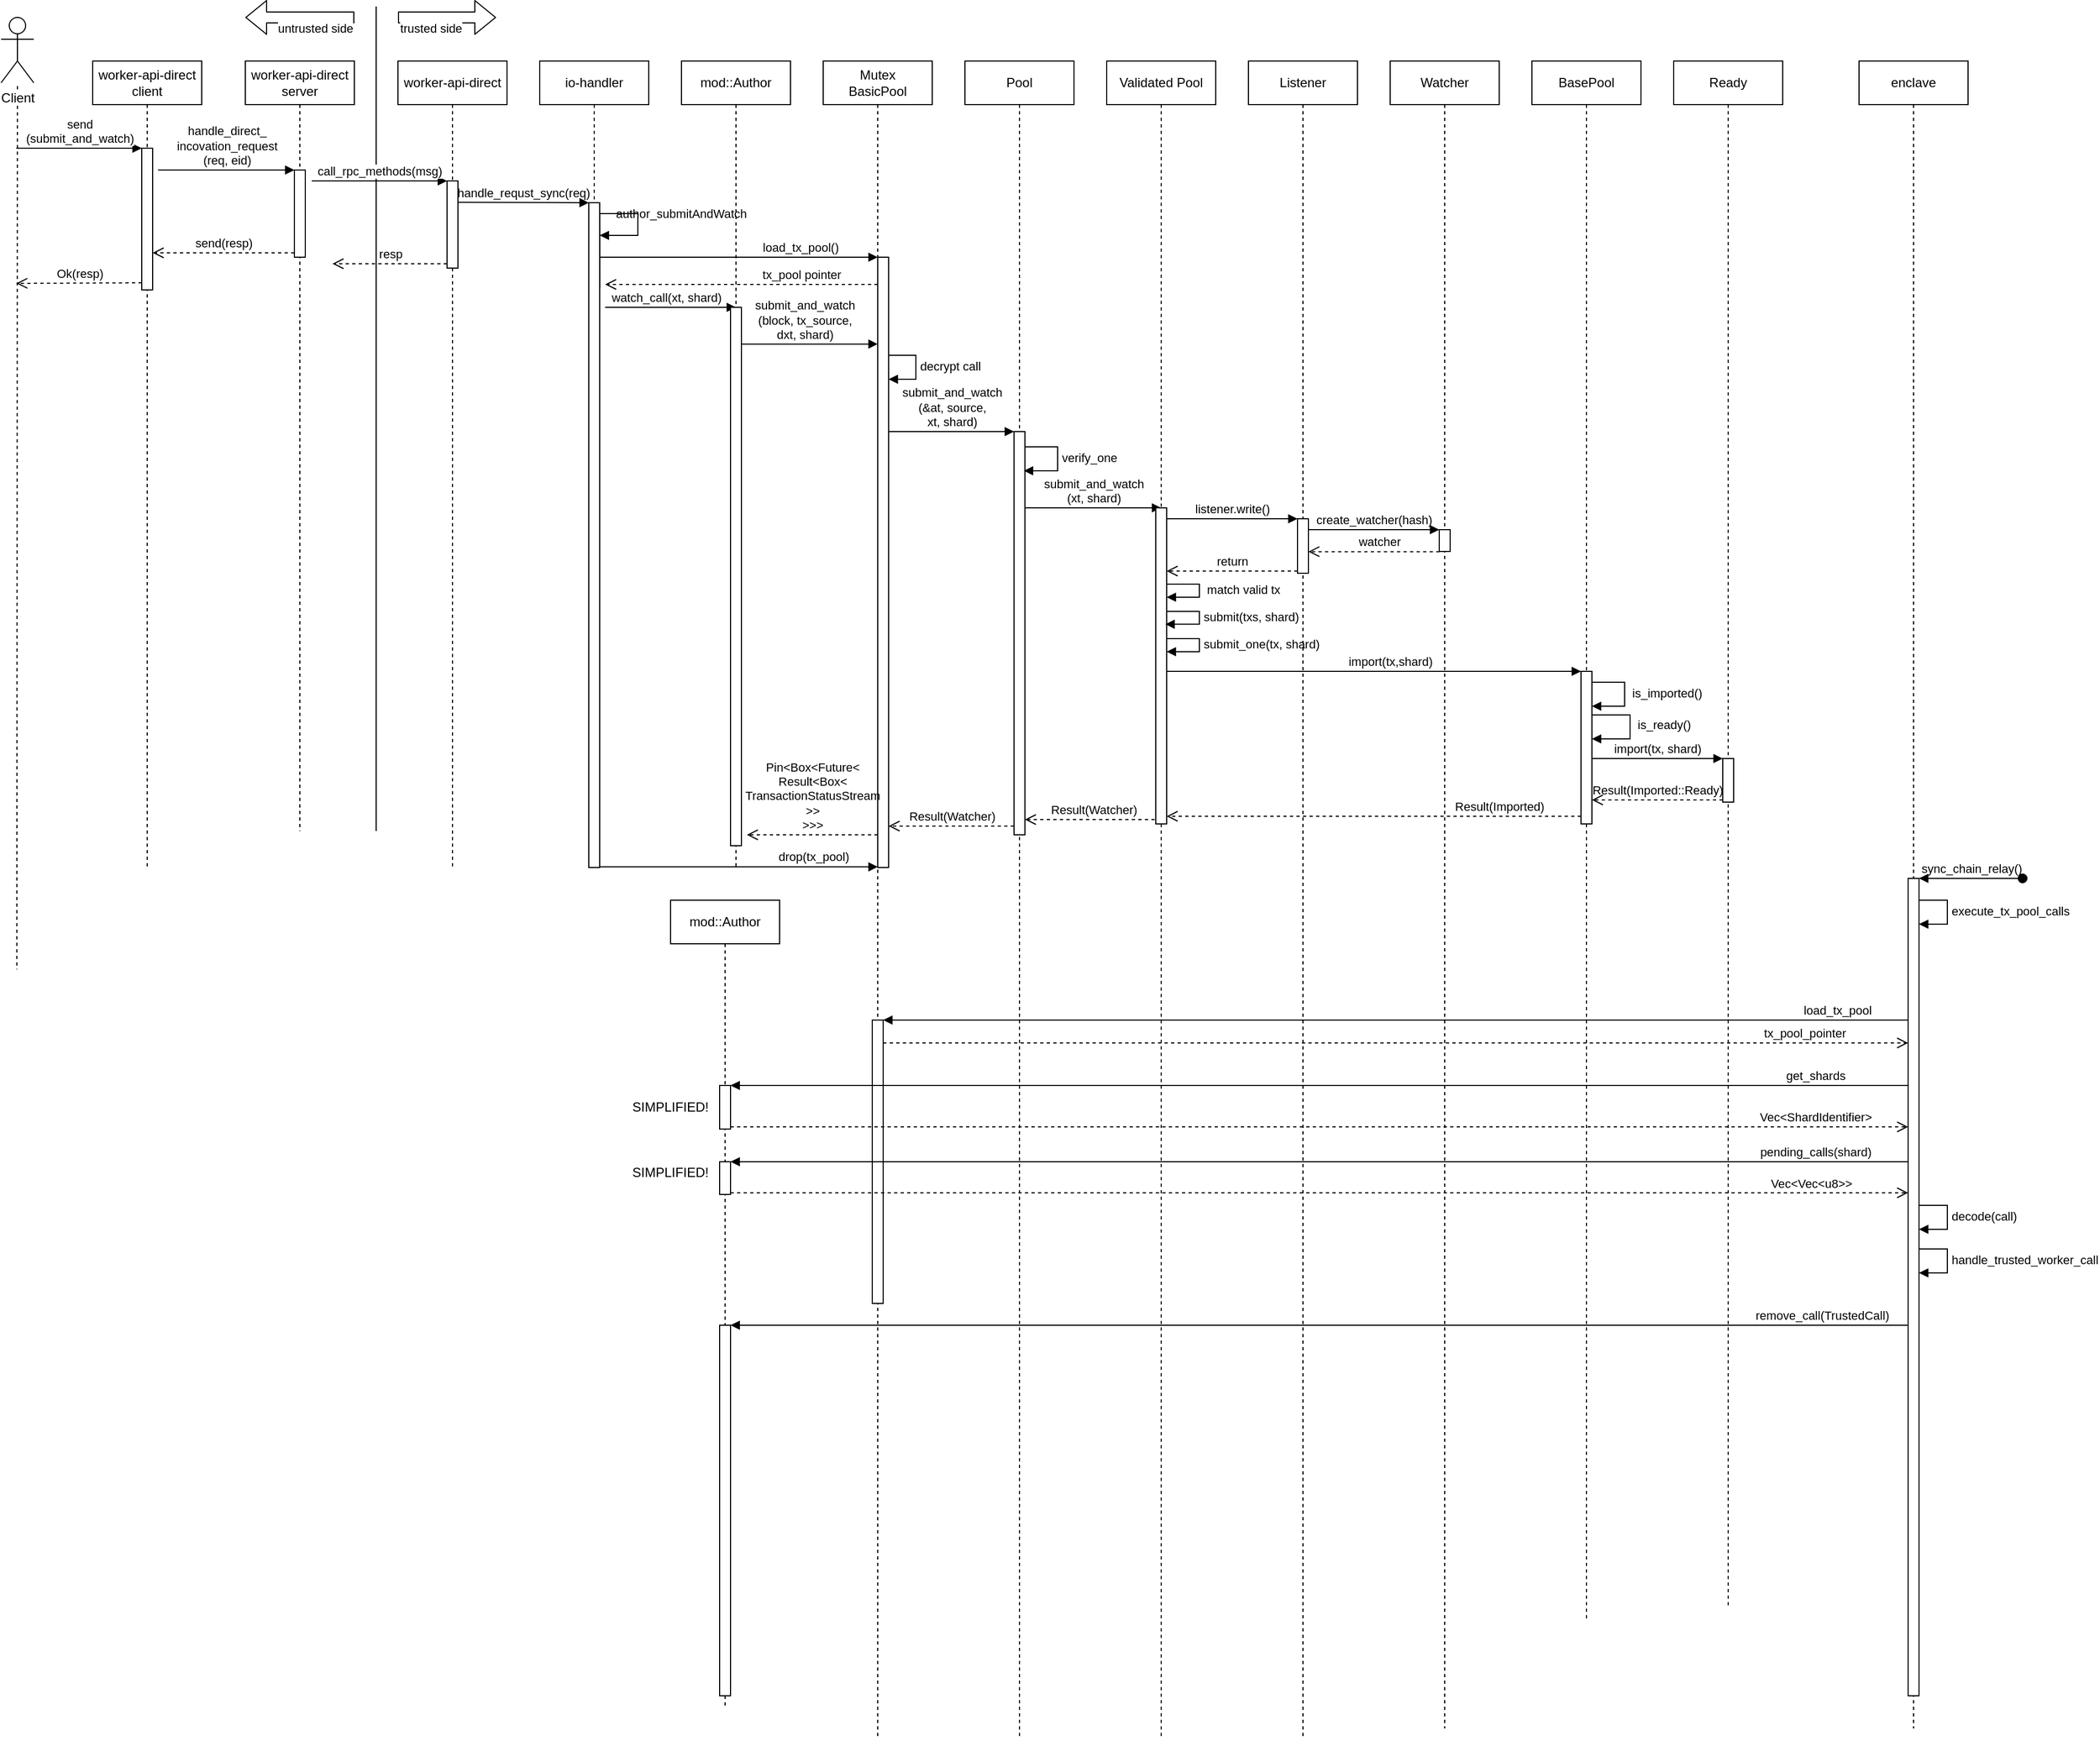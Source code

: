 <mxfile version="14.2.9" type="github">
  <diagram name="Page-1" id="13e1069c-82ec-6db2-03f1-153e76fe0fe0">
    <mxGraphModel dx="1673" dy="898" grid="1" gridSize="10" guides="1" tooltips="1" connect="1" arrows="1" fold="1" page="1" pageScale="1" pageWidth="1100" pageHeight="850" background="#ffffff" math="0" shadow="0">
      <root>
        <mxCell id="0" />
        <mxCell id="1" parent="0" />
        <mxCell id="Dzq-oq9SQdhuU2cObvgH-21" value="" style="endArrow=none;dashed=1;html=1;" edge="1" parent="1" target="Dzq-oq9SQdhuU2cObvgH-19">
          <mxGeometry width="50" height="50" relative="1" as="geometry">
            <mxPoint x="40" y="1520" as="sourcePoint" />
            <mxPoint x="80" y="130" as="targetPoint" />
          </mxGeometry>
        </mxCell>
        <mxCell id="Dzq-oq9SQdhuU2cObvgH-37" value="&lt;div&gt;send&lt;/div&gt;&lt;div&gt;(submit_and_watch)&lt;/div&gt;" style="html=1;verticalAlign=bottom;endArrow=block;entryX=0;entryY=0;" edge="1" target="Dzq-oq9SQdhuU2cObvgH-36" parent="1">
          <mxGeometry relative="1" as="geometry">
            <mxPoint x="40" y="140" as="sourcePoint" />
          </mxGeometry>
        </mxCell>
        <mxCell id="Dzq-oq9SQdhuU2cObvgH-38" value="Ok(resp)" style="html=1;verticalAlign=bottom;endArrow=open;dashed=1;endSize=8;exitX=0;exitY=0.95;" edge="1" source="Dzq-oq9SQdhuU2cObvgH-36" parent="1">
          <mxGeometry relative="1" as="geometry">
            <mxPoint x="40" y="264" as="targetPoint" />
            <Array as="points">
              <mxPoint x="40" y="264" />
            </Array>
          </mxGeometry>
        </mxCell>
        <object label="&lt;span style=&quot;background-color: rgb(255 , 255 , 255)&quot;&gt;Client&lt;/span&gt;" id="Dzq-oq9SQdhuU2cObvgH-19">
          <mxCell style="shape=umlActor;verticalLabelPosition=bottom;verticalAlign=top;html=1;" vertex="1" parent="1">
            <mxGeometry x="26" y="20" width="30" height="60" as="geometry" />
          </mxCell>
        </object>
        <mxCell id="Dzq-oq9SQdhuU2cObvgH-53" value="handle_direct_&lt;br&gt;incovation_request&lt;br&gt;(req, eid)" style="html=1;verticalAlign=bottom;endArrow=block;entryX=0;entryY=0;" edge="1" target="Dzq-oq9SQdhuU2cObvgH-52" parent="1">
          <mxGeometry relative="1" as="geometry">
            <mxPoint x="170" y="160" as="sourcePoint" />
            <Array as="points" />
          </mxGeometry>
        </mxCell>
        <mxCell id="Dzq-oq9SQdhuU2cObvgH-54" value="send(resp)" style="html=1;verticalAlign=bottom;endArrow=open;dashed=1;endSize=8;exitX=0;exitY=0.95;labelBackgroundColor=#ffffff;" edge="1" source="Dzq-oq9SQdhuU2cObvgH-52" parent="1" target="Dzq-oq9SQdhuU2cObvgH-36">
          <mxGeometry relative="1" as="geometry">
            <mxPoint x="230" y="226" as="targetPoint" />
          </mxGeometry>
        </mxCell>
        <mxCell id="Dzq-oq9SQdhuU2cObvgH-58" value="" style="endArrow=none;html=1;labelBackgroundColor=#ffffff;strokeColor=#000000;fontColor=#000000;" edge="1" parent="1">
          <mxGeometry width="50" height="50" relative="1" as="geometry">
            <mxPoint x="370" y="800" as="sourcePoint" />
            <mxPoint x="370" y="10" as="targetPoint" />
          </mxGeometry>
        </mxCell>
        <mxCell id="Dzq-oq9SQdhuU2cObvgH-59" value="" style="shape=flexArrow;endArrow=classic;html=1;labelBackgroundColor=#ffffff;strokeColor=#000000;fontColor=#000000;" edge="1" parent="1">
          <mxGeometry width="50" height="50" relative="1" as="geometry">
            <mxPoint x="350" y="20" as="sourcePoint" />
            <mxPoint x="250" y="20" as="targetPoint" />
          </mxGeometry>
        </mxCell>
        <mxCell id="Dzq-oq9SQdhuU2cObvgH-60" value="untrusted side" style="edgeLabel;html=1;align=center;verticalAlign=middle;resizable=0;points=[];fontColor=#000000;" vertex="1" connectable="0" parent="Dzq-oq9SQdhuU2cObvgH-59">
          <mxGeometry x="0.298" y="3" relative="1" as="geometry">
            <mxPoint x="28.29" y="7" as="offset" />
          </mxGeometry>
        </mxCell>
        <mxCell id="Dzq-oq9SQdhuU2cObvgH-61" value="" style="shape=flexArrow;endArrow=classic;html=1;labelBackgroundColor=#ffffff;strokeColor=#000000;fontColor=#000000;" edge="1" parent="1">
          <mxGeometry width="50" height="50" relative="1" as="geometry">
            <mxPoint x="390" y="20" as="sourcePoint" />
            <mxPoint x="480" y="20" as="targetPoint" />
          </mxGeometry>
        </mxCell>
        <mxCell id="Dzq-oq9SQdhuU2cObvgH-62" value="trusted side" style="edgeLabel;html=1;align=center;verticalAlign=middle;resizable=0;points=[];fontColor=#000000;" vertex="1" connectable="0" parent="Dzq-oq9SQdhuU2cObvgH-61">
          <mxGeometry x="0.298" y="3" relative="1" as="geometry">
            <mxPoint x="-28.57" y="13" as="offset" />
          </mxGeometry>
        </mxCell>
        <mxCell id="Dzq-oq9SQdhuU2cObvgH-70" value="call_rpc_methods(msg)" style="html=1;verticalAlign=bottom;endArrow=block;entryX=0;entryY=0;labelBackgroundColor=#ffffff;strokeColor=#000000;fontColor=#000000;" edge="1" target="Dzq-oq9SQdhuU2cObvgH-69" parent="1">
          <mxGeometry relative="1" as="geometry">
            <mxPoint x="311" y="170" as="sourcePoint" />
          </mxGeometry>
        </mxCell>
        <mxCell id="Dzq-oq9SQdhuU2cObvgH-71" value="resp" style="html=1;verticalAlign=bottom;endArrow=open;dashed=1;endSize=8;exitX=0;exitY=0.95;labelBackgroundColor=#ffffff;strokeColor=#000000;fontColor=#000000;" edge="1" source="Dzq-oq9SQdhuU2cObvgH-69" parent="1">
          <mxGeometry relative="1" as="geometry">
            <mxPoint x="330" y="246" as="targetPoint" />
          </mxGeometry>
        </mxCell>
        <mxCell id="Dzq-oq9SQdhuU2cObvgH-87" value="handle_requst_sync(req)" style="html=1;verticalAlign=bottom;endArrow=block;entryX=0;entryY=0;labelBackgroundColor=none;strokeColor=#000000;fontColor=#000000;exitX=1.043;exitY=0.246;exitDx=0;exitDy=0;exitPerimeter=0;" edge="1" target="Dzq-oq9SQdhuU2cObvgH-86" parent="1" source="Dzq-oq9SQdhuU2cObvgH-69">
          <mxGeometry relative="1" as="geometry">
            <mxPoint x="500" y="190" as="sourcePoint" />
          </mxGeometry>
        </mxCell>
        <mxCell id="Dzq-oq9SQdhuU2cObvgH-98" value="" style="html=1;points=[];perimeter=orthogonalPerimeter;fontColor=#000000;" vertex="1" parent="1">
          <mxGeometry x="830" y="240" width="10" height="560" as="geometry" />
        </mxCell>
        <mxCell id="Dzq-oq9SQdhuU2cObvgH-99" value="load_tx_pool()" style="html=1;verticalAlign=bottom;endArrow=block;entryX=0;entryY=0;labelBackgroundColor=none;strokeColor=#000000;fontColor=#000000;" edge="1" target="Dzq-oq9SQdhuU2cObvgH-98" parent="1" source="Dzq-oq9SQdhuU2cObvgH-86">
          <mxGeometry x="0.44" relative="1" as="geometry">
            <mxPoint x="630" y="240" as="sourcePoint" />
            <Array as="points">
              <mxPoint x="760" y="240" />
            </Array>
            <mxPoint as="offset" />
          </mxGeometry>
        </mxCell>
        <mxCell id="Dzq-oq9SQdhuU2cObvgH-100" value="tx_pool pointer" style="html=1;verticalAlign=bottom;endArrow=open;dashed=1;endSize=8;labelBackgroundColor=none;strokeColor=#000000;fontColor=#000000;" edge="1" parent="1">
          <mxGeometry x="-0.44" relative="1" as="geometry">
            <mxPoint x="580" y="265.0" as="targetPoint" />
            <mxPoint x="830" y="265.0" as="sourcePoint" />
            <Array as="points">
              <mxPoint x="730" y="265" />
              <mxPoint x="680" y="265" />
              <mxPoint x="650" y="265" />
            </Array>
            <mxPoint as="offset" />
          </mxGeometry>
        </mxCell>
        <mxCell id="Dzq-oq9SQdhuU2cObvgH-104" value="watch_call(xt, shard)" style="html=1;verticalAlign=bottom;endArrow=block;entryX=0;entryY=0;labelBackgroundColor=none;strokeColor=#000000;fontColor=#000000;" edge="1" parent="1">
          <mxGeometry x="-0.077" relative="1" as="geometry">
            <mxPoint x="580" y="286.0" as="sourcePoint" />
            <mxPoint x="700" y="286.0" as="targetPoint" />
            <mxPoint as="offset" />
          </mxGeometry>
        </mxCell>
        <mxCell id="Dzq-oq9SQdhuU2cObvgH-107" value="drop(tx_pool)" style="html=1;verticalAlign=bottom;endArrow=block;labelBackgroundColor=none;strokeColor=#000000;fontColor=#000000;" edge="1" parent="1" source="Dzq-oq9SQdhuU2cObvgH-86">
          <mxGeometry x="0.538" relative="1" as="geometry">
            <mxPoint x="580" y="799.0" as="sourcePoint" />
            <mxPoint x="830" y="799.4" as="targetPoint" />
            <Array as="points">
              <mxPoint x="670" y="799.4" />
              <mxPoint x="770" y="799.4" />
            </Array>
            <mxPoint as="offset" />
          </mxGeometry>
        </mxCell>
        <mxCell id="Dzq-oq9SQdhuU2cObvgH-114" value="&lt;div&gt;submit_and_watch&lt;/div&gt;&lt;div&gt;(block, tx_source, &lt;br&gt;&lt;/div&gt;&lt;div&gt;dxt, shard)&lt;br&gt;&lt;/div&gt;" style="html=1;verticalAlign=bottom;endArrow=block;entryX=0;entryY=0;labelBackgroundColor=none;strokeColor=#000000;fontColor=#000000;" edge="1" parent="1" source="Dzq-oq9SQdhuU2cObvgH-103">
          <mxGeometry x="-0.077" relative="1" as="geometry">
            <mxPoint x="710" y="319.71" as="sourcePoint" />
            <mxPoint x="830" y="319.71" as="targetPoint" />
            <mxPoint as="offset" />
          </mxGeometry>
        </mxCell>
        <mxCell id="Dzq-oq9SQdhuU2cObvgH-116" value="&lt;div&gt;submit_and_watch&lt;/div&gt;&lt;div&gt;(&amp;amp;at, source,&lt;/div&gt;&lt;div&gt;xt, shard)&lt;br&gt;&lt;/div&gt;" style="html=1;verticalAlign=bottom;endArrow=block;entryX=0;entryY=0;labelBackgroundColor=none;strokeColor=#000000;fontColor=#000000;" edge="1" target="Dzq-oq9SQdhuU2cObvgH-115" parent="1" source="Dzq-oq9SQdhuU2cObvgH-98">
          <mxGeometry relative="1" as="geometry">
            <mxPoint x="840" y="390" as="sourcePoint" />
          </mxGeometry>
        </mxCell>
        <mxCell id="Dzq-oq9SQdhuU2cObvgH-117" value="Result(Watcher)" style="html=1;verticalAlign=bottom;endArrow=open;dashed=1;endSize=8;exitX=0;exitY=0.95;labelBackgroundColor=none;strokeColor=#000000;fontColor=#000000;" edge="1" parent="1">
          <mxGeometry relative="1" as="geometry">
            <mxPoint x="840" y="762" as="targetPoint" />
            <mxPoint x="955" y="762" as="sourcePoint" />
            <Array as="points">
              <mxPoint x="930" y="762" />
            </Array>
          </mxGeometry>
        </mxCell>
        <mxCell id="Dzq-oq9SQdhuU2cObvgH-119" value="decrypt call" style="edgeStyle=orthogonalEdgeStyle;html=1;align=left;spacingLeft=2;endArrow=block;rounded=0;labelBackgroundColor=none;strokeColor=#000000;fontColor=#000000;" edge="1" parent="1">
          <mxGeometry x="-0.042" relative="1" as="geometry">
            <mxPoint x="840" y="330" as="sourcePoint" />
            <Array as="points">
              <mxPoint x="840" y="330" />
              <mxPoint x="865" y="330" />
              <mxPoint x="865" y="352" />
              <mxPoint x="840" y="352" />
            </Array>
            <mxPoint x="840" y="352" as="targetPoint" />
            <mxPoint as="offset" />
          </mxGeometry>
        </mxCell>
        <mxCell id="Dzq-oq9SQdhuU2cObvgH-123" value="Validated Pool" style="shape=umlLifeline;perimeter=lifelinePerimeter;whiteSpace=wrap;html=1;container=1;collapsible=0;recursiveResize=0;outlineConnect=0;fontColor=#000000;" vertex="1" parent="1">
          <mxGeometry x="1040" y="60" width="100" height="740" as="geometry" />
        </mxCell>
        <mxCell id="Dzq-oq9SQdhuU2cObvgH-125" value="&lt;div&gt;worker-api-direct&lt;/div&gt;&lt;div&gt;client&lt;br&gt;&lt;/div&gt;" style="shape=umlLifeline;perimeter=lifelinePerimeter;whiteSpace=wrap;html=1;container=1;collapsible=0;recursiveResize=0;outlineConnect=0;fontColor=#000000;" vertex="1" parent="1">
          <mxGeometry x="110" y="60" width="100" height="740" as="geometry" />
        </mxCell>
        <mxCell id="Dzq-oq9SQdhuU2cObvgH-36" value="" style="html=1;points=[];perimeter=orthogonalPerimeter;" vertex="1" parent="Dzq-oq9SQdhuU2cObvgH-125">
          <mxGeometry x="45" y="80" width="10" height="130" as="geometry" />
        </mxCell>
        <mxCell id="Dzq-oq9SQdhuU2cObvgH-127" value="&lt;div&gt;worker-api-direct&lt;/div&gt;&lt;div&gt;server&lt;br&gt;&lt;/div&gt;" style="shape=umlLifeline;perimeter=lifelinePerimeter;whiteSpace=wrap;html=1;container=1;collapsible=0;recursiveResize=0;outlineConnect=0;fontColor=#000000;" vertex="1" parent="1">
          <mxGeometry x="250" y="60" width="100" height="740" as="geometry" />
        </mxCell>
        <mxCell id="Dzq-oq9SQdhuU2cObvgH-52" value="" style="html=1;points=[];perimeter=orthogonalPerimeter;fontColor=#000000;" vertex="1" parent="Dzq-oq9SQdhuU2cObvgH-127">
          <mxGeometry x="45" y="100" width="10" height="80" as="geometry" />
        </mxCell>
        <mxCell id="Dzq-oq9SQdhuU2cObvgH-128" value="&lt;div&gt;worker-api-direct&lt;/div&gt;" style="shape=umlLifeline;perimeter=lifelinePerimeter;whiteSpace=wrap;html=1;container=1;collapsible=0;recursiveResize=0;outlineConnect=0;fontColor=#000000;" vertex="1" parent="1">
          <mxGeometry x="390" y="60" width="100" height="740" as="geometry" />
        </mxCell>
        <mxCell id="Dzq-oq9SQdhuU2cObvgH-129" value="io-handler" style="shape=umlLifeline;perimeter=lifelinePerimeter;whiteSpace=wrap;html=1;container=1;collapsible=0;recursiveResize=0;outlineConnect=0;fontColor=#000000;" vertex="1" parent="1">
          <mxGeometry x="520" y="60" width="100" height="740" as="geometry" />
        </mxCell>
        <mxCell id="Dzq-oq9SQdhuU2cObvgH-86" value="" style="html=1;points=[];perimeter=orthogonalPerimeter;fontColor=#000000;" vertex="1" parent="Dzq-oq9SQdhuU2cObvgH-129">
          <mxGeometry x="45" y="130" width="10" height="610" as="geometry" />
        </mxCell>
        <mxCell id="Dzq-oq9SQdhuU2cObvgH-92" value="author_submitAndWatch" style="edgeStyle=orthogonalEdgeStyle;html=1;align=left;spacingLeft=2;endArrow=block;rounded=0;labelBackgroundColor=none;strokeColor=#000000;fontColor=#000000;exitX=1.014;exitY=0.129;exitDx=0;exitDy=0;exitPerimeter=0;" edge="1" target="Dzq-oq9SQdhuU2cObvgH-86" parent="Dzq-oq9SQdhuU2cObvgH-129" source="Dzq-oq9SQdhuU2cObvgH-86">
          <mxGeometry relative="1" as="geometry">
            <mxPoint x="95" y="140" as="sourcePoint" />
            <Array as="points">
              <mxPoint x="90" y="140" />
              <mxPoint x="90" y="160" />
            </Array>
            <mxPoint x="100" y="160" as="targetPoint" />
          </mxGeometry>
        </mxCell>
        <mxCell id="Dzq-oq9SQdhuU2cObvgH-131" value="mod::Author" style="shape=umlLifeline;perimeter=lifelinePerimeter;whiteSpace=wrap;html=1;container=1;collapsible=0;recursiveResize=0;outlineConnect=0;fontColor=#000000;" vertex="1" parent="1">
          <mxGeometry x="650" y="60" width="100" height="740" as="geometry" />
        </mxCell>
        <mxCell id="Dzq-oq9SQdhuU2cObvgH-103" value="" style="html=1;points=[];perimeter=orthogonalPerimeter;fontColor=#000000;" vertex="1" parent="Dzq-oq9SQdhuU2cObvgH-131">
          <mxGeometry x="45" y="226" width="10" height="494" as="geometry" />
        </mxCell>
        <mxCell id="Dzq-oq9SQdhuU2cObvgH-132" value="&lt;div&gt;Mutex&lt;br&gt;&lt;/div&gt;&lt;div&gt;BasicPool&lt;/div&gt;" style="shape=umlLifeline;perimeter=lifelinePerimeter;whiteSpace=wrap;html=1;container=1;collapsible=0;recursiveResize=0;outlineConnect=0;fontColor=#000000;" vertex="1" parent="1">
          <mxGeometry x="780" y="60" width="100" height="1540" as="geometry" />
        </mxCell>
        <mxCell id="Dzq-oq9SQdhuU2cObvgH-133" value="Pool" style="shape=umlLifeline;perimeter=lifelinePerimeter;whiteSpace=wrap;html=1;container=1;collapsible=0;recursiveResize=0;outlineConnect=0;fontColor=#000000;" vertex="1" parent="1">
          <mxGeometry x="910" y="60" width="100" height="1540" as="geometry" />
        </mxCell>
        <mxCell id="Dzq-oq9SQdhuU2cObvgH-115" value="" style="html=1;points=[];perimeter=orthogonalPerimeter;fontColor=#000000;" vertex="1" parent="Dzq-oq9SQdhuU2cObvgH-133">
          <mxGeometry x="45" y="340" width="10" height="370" as="geometry" />
        </mxCell>
        <mxCell id="Dzq-oq9SQdhuU2cObvgH-139" value="verify_one" style="edgeStyle=orthogonalEdgeStyle;html=1;align=left;spacingLeft=2;endArrow=block;rounded=0;labelBackgroundColor=none;strokeColor=#000000;fontColor=#000000;" edge="1" parent="Dzq-oq9SQdhuU2cObvgH-133" source="Dzq-oq9SQdhuU2cObvgH-115">
          <mxGeometry x="-0.042" relative="1" as="geometry">
            <mxPoint x="60.7" y="354.04" as="sourcePoint" />
            <Array as="points">
              <mxPoint x="85" y="354" />
              <mxPoint x="85" y="376" />
              <mxPoint x="54" y="376" />
            </Array>
            <mxPoint x="54" y="376" as="targetPoint" />
            <mxPoint as="offset" />
          </mxGeometry>
        </mxCell>
        <mxCell id="Dzq-oq9SQdhuU2cObvgH-141" value="&lt;div&gt;submit_and_watch&lt;/div&gt;&lt;div&gt;(xt, shard)&lt;/div&gt;" style="html=1;verticalAlign=bottom;endArrow=block;entryX=0;entryY=0;labelBackgroundColor=none;strokeColor=#000000;fontColor=#000000;" edge="1" parent="1" source="Dzq-oq9SQdhuU2cObvgH-115">
          <mxGeometry relative="1" as="geometry">
            <mxPoint x="980" y="470" as="sourcePoint" />
            <mxPoint x="1090" y="470.0" as="targetPoint" />
          </mxGeometry>
        </mxCell>
        <mxCell id="Dzq-oq9SQdhuU2cObvgH-142" value="Result(Watcher)" style="html=1;verticalAlign=bottom;endArrow=open;dashed=1;endSize=8;exitX=0;exitY=0.95;labelBackgroundColor=none;strokeColor=#000000;fontColor=#000000;" edge="1" parent="1">
          <mxGeometry relative="1" as="geometry">
            <mxPoint x="965" y="756" as="targetPoint" />
            <mxPoint x="1090" y="756" as="sourcePoint" />
          </mxGeometry>
        </mxCell>
        <mxCell id="Dzq-oq9SQdhuU2cObvgH-143" value="Validated Pool" style="shape=umlLifeline;perimeter=lifelinePerimeter;whiteSpace=wrap;html=1;container=1;collapsible=0;recursiveResize=0;outlineConnect=0;fontColor=#000000;" vertex="1" parent="1">
          <mxGeometry x="1040" y="60" width="100" height="1540" as="geometry" />
        </mxCell>
        <mxCell id="Dzq-oq9SQdhuU2cObvgH-144" value="" style="html=1;points=[];perimeter=orthogonalPerimeter;fontColor=#000000;" vertex="1" parent="Dzq-oq9SQdhuU2cObvgH-143">
          <mxGeometry x="45" y="410" width="10" height="290" as="geometry" />
        </mxCell>
        <mxCell id="Dzq-oq9SQdhuU2cObvgH-151" value="&amp;nbsp;match valid tx" style="edgeStyle=orthogonalEdgeStyle;html=1;align=left;spacingLeft=2;endArrow=block;rounded=0;labelBackgroundColor=none;strokeColor=#000000;fontColor=#000000;" edge="1" parent="Dzq-oq9SQdhuU2cObvgH-143">
          <mxGeometry x="-0.042" relative="1" as="geometry">
            <mxPoint x="55" y="480" as="sourcePoint" />
            <Array as="points">
              <mxPoint x="85" y="480" />
              <mxPoint x="85" y="492" />
            </Array>
            <mxPoint x="55" y="492" as="targetPoint" />
            <mxPoint as="offset" />
          </mxGeometry>
        </mxCell>
        <mxCell id="Dzq-oq9SQdhuU2cObvgH-161" value="submit(txs, shard)" style="edgeStyle=orthogonalEdgeStyle;html=1;align=left;spacingLeft=2;endArrow=block;rounded=0;entryX=0.88;entryY=0.351;labelBackgroundColor=none;strokeColor=#000000;fontColor=#000000;entryDx=0;entryDy=0;entryPerimeter=0;" edge="1" parent="Dzq-oq9SQdhuU2cObvgH-143">
          <mxGeometry x="-0.042" relative="1" as="geometry">
            <mxPoint x="55" y="505" as="sourcePoint" />
            <Array as="points">
              <mxPoint x="85" y="505" />
              <mxPoint x="85" y="517" />
            </Array>
            <mxPoint x="53.8" y="516.79" as="targetPoint" />
            <mxPoint as="offset" />
          </mxGeometry>
        </mxCell>
        <mxCell id="Dzq-oq9SQdhuU2cObvgH-162" value="submit_one(tx, shard)" style="edgeStyle=orthogonalEdgeStyle;html=1;align=left;spacingLeft=2;endArrow=block;rounded=0;labelBackgroundColor=none;strokeColor=#000000;fontColor=#000000;" edge="1" parent="Dzq-oq9SQdhuU2cObvgH-143" source="Dzq-oq9SQdhuU2cObvgH-144" target="Dzq-oq9SQdhuU2cObvgH-144">
          <mxGeometry x="-0.042" relative="1" as="geometry">
            <mxPoint x="60.7" y="520.04" as="sourcePoint" />
            <Array as="points">
              <mxPoint x="85" y="530" />
              <mxPoint x="85" y="542" />
            </Array>
            <mxPoint x="60.0" y="541.88" as="targetPoint" />
            <mxPoint as="offset" />
          </mxGeometry>
        </mxCell>
        <mxCell id="Dzq-oq9SQdhuU2cObvgH-146" value="Watcher" style="shape=umlLifeline;perimeter=lifelinePerimeter;whiteSpace=wrap;html=1;container=1;collapsible=0;recursiveResize=0;outlineConnect=0;fontColor=#000000;" vertex="1" parent="1">
          <mxGeometry x="1300" y="60" width="100" height="1530" as="geometry" />
        </mxCell>
        <mxCell id="Dzq-oq9SQdhuU2cObvgH-154" value="" style="html=1;points=[];perimeter=orthogonalPerimeter;fontColor=#000000;" vertex="1" parent="Dzq-oq9SQdhuU2cObvgH-146">
          <mxGeometry x="45" y="430" width="10" height="20" as="geometry" />
        </mxCell>
        <mxCell id="Dzq-oq9SQdhuU2cObvgH-155" value="listener.write()" style="html=1;verticalAlign=bottom;endArrow=block;labelBackgroundColor=none;strokeColor=#000000;fontColor=#000000;" edge="1" target="Dzq-oq9SQdhuU2cObvgH-179" parent="1" source="Dzq-oq9SQdhuU2cObvgH-144">
          <mxGeometry relative="1" as="geometry">
            <mxPoint x="1145" y="480" as="sourcePoint" />
            <mxPoint x="1220" y="480" as="targetPoint" />
            <Array as="points">
              <mxPoint x="1190" y="480" />
            </Array>
          </mxGeometry>
        </mxCell>
        <mxCell id="Dzq-oq9SQdhuU2cObvgH-156" value="watcher" style="html=1;verticalAlign=bottom;endArrow=open;dashed=1;endSize=8;labelBackgroundColor=none;strokeColor=#000000;fontColor=#000000;exitX=0.021;exitY=1.01;exitDx=0;exitDy=0;exitPerimeter=0;" edge="1" source="Dzq-oq9SQdhuU2cObvgH-154" parent="1" target="Dzq-oq9SQdhuU2cObvgH-179">
          <mxGeometry x="-0.081" relative="1" as="geometry">
            <mxPoint x="1220" y="500" as="targetPoint" />
            <mxPoint x="1220" y="500" as="sourcePoint" />
            <mxPoint as="offset" />
          </mxGeometry>
        </mxCell>
        <mxCell id="Dzq-oq9SQdhuU2cObvgH-163" value="BasePool" style="shape=umlLifeline;perimeter=lifelinePerimeter;whiteSpace=wrap;html=1;container=1;collapsible=0;recursiveResize=0;outlineConnect=0;fontColor=#000000;" vertex="1" parent="1">
          <mxGeometry x="1430" y="60" width="100" height="1430" as="geometry" />
        </mxCell>
        <mxCell id="Dzq-oq9SQdhuU2cObvgH-165" value="" style="html=1;points=[];perimeter=orthogonalPerimeter;fontColor=#000000;" vertex="1" parent="Dzq-oq9SQdhuU2cObvgH-163">
          <mxGeometry x="45" y="560" width="10" height="140" as="geometry" />
        </mxCell>
        <mxCell id="Dzq-oq9SQdhuU2cObvgH-168" value="&amp;nbsp;is_imported()" style="edgeStyle=orthogonalEdgeStyle;html=1;align=left;spacingLeft=2;endArrow=block;rounded=0;labelBackgroundColor=none;strokeColor=#000000;fontColor=#000000;" edge="1" parent="Dzq-oq9SQdhuU2cObvgH-163" source="Dzq-oq9SQdhuU2cObvgH-165" target="Dzq-oq9SQdhuU2cObvgH-165">
          <mxGeometry x="-0.042" relative="1" as="geometry">
            <mxPoint x="60.7" y="570.04" as="sourcePoint" />
            <Array as="points">
              <mxPoint x="85" y="570" />
              <mxPoint x="85" y="592" />
            </Array>
            <mxPoint x="60.0" y="591.88" as="targetPoint" />
            <mxPoint as="offset" />
          </mxGeometry>
        </mxCell>
        <mxCell id="Dzq-oq9SQdhuU2cObvgH-169" value="&amp;nbsp;is_ready()" style="edgeStyle=orthogonalEdgeStyle;html=1;align=left;spacingLeft=2;endArrow=block;rounded=0;labelBackgroundColor=none;strokeColor=#000000;fontColor=#000000;" edge="1" parent="Dzq-oq9SQdhuU2cObvgH-163" source="Dzq-oq9SQdhuU2cObvgH-165" target="Dzq-oq9SQdhuU2cObvgH-165">
          <mxGeometry x="-0.042" relative="1" as="geometry">
            <mxPoint x="60" y="600" as="sourcePoint" />
            <Array as="points">
              <mxPoint x="90" y="600" />
              <mxPoint x="90" y="622" />
            </Array>
            <mxPoint x="60" y="622" as="targetPoint" />
            <mxPoint as="offset" />
          </mxGeometry>
        </mxCell>
        <mxCell id="Dzq-oq9SQdhuU2cObvgH-166" value="import(tx,shard)" style="html=1;verticalAlign=bottom;endArrow=block;entryX=0;entryY=0;labelBackgroundColor=none;strokeColor=#000000;fontColor=#000000;" edge="1" target="Dzq-oq9SQdhuU2cObvgH-165" parent="1" source="Dzq-oq9SQdhuU2cObvgH-144">
          <mxGeometry x="0.079" relative="1" as="geometry">
            <mxPoint x="1275" y="620" as="sourcePoint" />
            <mxPoint as="offset" />
          </mxGeometry>
        </mxCell>
        <mxCell id="Dzq-oq9SQdhuU2cObvgH-167" value="Result(Imported)" style="html=1;verticalAlign=bottom;endArrow=open;dashed=1;endSize=8;exitX=0;exitY=0.95;labelBackgroundColor=none;strokeColor=#000000;fontColor=#000000;" edge="1" source="Dzq-oq9SQdhuU2cObvgH-165" parent="1" target="Dzq-oq9SQdhuU2cObvgH-144">
          <mxGeometry x="-0.605" relative="1" as="geometry">
            <mxPoint x="1275" y="696" as="targetPoint" />
            <mxPoint as="offset" />
          </mxGeometry>
        </mxCell>
        <mxCell id="Dzq-oq9SQdhuU2cObvgH-170" value="Ready" style="shape=umlLifeline;perimeter=lifelinePerimeter;whiteSpace=wrap;html=1;container=1;collapsible=0;recursiveResize=0;outlineConnect=0;fontColor=#000000;" vertex="1" parent="1">
          <mxGeometry x="1560" y="60" width="100" height="1420" as="geometry" />
        </mxCell>
        <mxCell id="Dzq-oq9SQdhuU2cObvgH-173" value="" style="html=1;points=[];perimeter=orthogonalPerimeter;fontColor=#000000;" vertex="1" parent="Dzq-oq9SQdhuU2cObvgH-170">
          <mxGeometry x="45" y="640" width="10" height="40" as="geometry" />
        </mxCell>
        <mxCell id="Dzq-oq9SQdhuU2cObvgH-174" value="import(tx, shard)" style="html=1;verticalAlign=bottom;endArrow=block;entryX=0;entryY=0;labelBackgroundColor=none;strokeColor=#000000;fontColor=#000000;" edge="1" target="Dzq-oq9SQdhuU2cObvgH-173" parent="1" source="Dzq-oq9SQdhuU2cObvgH-165">
          <mxGeometry relative="1" as="geometry">
            <mxPoint x="1405" y="690" as="sourcePoint" />
          </mxGeometry>
        </mxCell>
        <mxCell id="Dzq-oq9SQdhuU2cObvgH-175" value="Result(Imported::Ready)" style="html=1;verticalAlign=bottom;endArrow=open;dashed=1;endSize=8;exitX=0;exitY=0.95;labelBackgroundColor=none;strokeColor=#000000;fontColor=#000000;" edge="1" source="Dzq-oq9SQdhuU2cObvgH-173" parent="1" target="Dzq-oq9SQdhuU2cObvgH-165">
          <mxGeometry relative="1" as="geometry">
            <mxPoint x="1405" y="766" as="targetPoint" />
          </mxGeometry>
        </mxCell>
        <mxCell id="Dzq-oq9SQdhuU2cObvgH-177" value="&lt;div&gt;Pin&amp;lt;Box&amp;lt;Future&amp;lt;&lt;/div&gt;&lt;div&gt;Result&amp;lt;Box&amp;lt;&lt;/div&gt;&lt;div&gt;TransactionStatusStream&lt;br&gt;&lt;/div&gt;&lt;div&gt;&amp;gt;&amp;gt;&lt;br&gt;&lt;/div&gt;&lt;div&gt;&amp;gt;&amp;gt;&amp;gt;&lt;br&gt;&lt;/div&gt;" style="html=1;verticalAlign=bottom;endArrow=open;dashed=1;endSize=8;exitX=0;exitY=0.95;labelBackgroundColor=none;strokeColor=#000000;fontColor=#000000;" edge="1" parent="1">
          <mxGeometry relative="1" as="geometry">
            <mxPoint x="710" y="770" as="targetPoint" />
            <mxPoint x="830" y="770" as="sourcePoint" />
            <Array as="points">
              <mxPoint x="805" y="770" />
              <mxPoint x="710" y="770" />
            </Array>
            <mxPoint as="offset" />
          </mxGeometry>
        </mxCell>
        <mxCell id="Dzq-oq9SQdhuU2cObvgH-178" value="&lt;div&gt;Listener&lt;/div&gt;" style="shape=umlLifeline;perimeter=lifelinePerimeter;whiteSpace=wrap;html=1;container=1;collapsible=0;recursiveResize=0;outlineConnect=0;fontColor=#000000;" vertex="1" parent="1">
          <mxGeometry x="1170" y="60" width="100" height="1540" as="geometry" />
        </mxCell>
        <mxCell id="Dzq-oq9SQdhuU2cObvgH-179" value="" style="html=1;points=[];perimeter=orthogonalPerimeter;fontColor=#000000;" vertex="1" parent="Dzq-oq9SQdhuU2cObvgH-178">
          <mxGeometry x="45" y="420" width="10" height="50" as="geometry" />
        </mxCell>
        <mxCell id="Dzq-oq9SQdhuU2cObvgH-182" value="create_watcher(hash)" style="html=1;verticalAlign=bottom;endArrow=block;labelBackgroundColor=none;strokeColor=#000000;fontColor=#000000;" edge="1" parent="1">
          <mxGeometry relative="1" as="geometry">
            <mxPoint x="1225.0" y="490" as="sourcePoint" />
            <mxPoint x="1345.0" y="490" as="targetPoint" />
            <Array as="points">
              <mxPoint x="1325" y="490" />
            </Array>
          </mxGeometry>
        </mxCell>
        <mxCell id="Dzq-oq9SQdhuU2cObvgH-184" value="return" style="html=1;verticalAlign=bottom;endArrow=open;dashed=1;endSize=8;labelBackgroundColor=none;strokeColor=#000000;fontColor=#000000;" edge="1" parent="1">
          <mxGeometry relative="1" as="geometry">
            <mxPoint x="1215" y="528" as="sourcePoint" />
            <mxPoint x="1095" y="528" as="targetPoint" />
          </mxGeometry>
        </mxCell>
        <mxCell id="Dzq-oq9SQdhuU2cObvgH-69" value="" style="html=1;points=[];perimeter=orthogonalPerimeter;fontColor=#000000;" vertex="1" parent="1">
          <mxGeometry x="435" y="170" width="10" height="80" as="geometry" />
        </mxCell>
        <mxCell id="Dzq-oq9SQdhuU2cObvgH-187" value="mod::Author" style="shape=umlLifeline;perimeter=lifelinePerimeter;whiteSpace=wrap;html=1;container=1;collapsible=0;recursiveResize=0;outlineConnect=0;fontColor=#000000;" vertex="1" parent="1">
          <mxGeometry x="640" y="830" width="100" height="740" as="geometry" />
        </mxCell>
        <mxCell id="Dzq-oq9SQdhuU2cObvgH-205" value="" style="html=1;points=[];perimeter=orthogonalPerimeter;fontColor=#000000;" vertex="1" parent="Dzq-oq9SQdhuU2cObvgH-187">
          <mxGeometry x="45" y="170" width="10" height="40" as="geometry" />
        </mxCell>
        <mxCell id="Dzq-oq9SQdhuU2cObvgH-209" value="" style="html=1;points=[];perimeter=orthogonalPerimeter;fontColor=#000000;" vertex="1" parent="Dzq-oq9SQdhuU2cObvgH-187">
          <mxGeometry x="45" y="240" width="10" height="30" as="geometry" />
        </mxCell>
        <mxCell id="Dzq-oq9SQdhuU2cObvgH-222" value="" style="html=1;points=[];perimeter=orthogonalPerimeter;fontColor=#000000;" vertex="1" parent="Dzq-oq9SQdhuU2cObvgH-187">
          <mxGeometry x="45" y="390" width="10" height="340" as="geometry" />
        </mxCell>
        <mxCell id="Dzq-oq9SQdhuU2cObvgH-192" value="enclave" style="shape=umlLifeline;perimeter=lifelinePerimeter;whiteSpace=wrap;html=1;container=1;collapsible=0;recursiveResize=0;outlineConnect=0;fontColor=#000000;" vertex="1" parent="1">
          <mxGeometry x="1730" y="60" width="100" height="1530" as="geometry" />
        </mxCell>
        <mxCell id="Dzq-oq9SQdhuU2cObvgH-198" value="" style="html=1;points=[];perimeter=orthogonalPerimeter;fontColor=#000000;" vertex="1" parent="Dzq-oq9SQdhuU2cObvgH-192">
          <mxGeometry x="45" y="750" width="10" height="750" as="geometry" />
        </mxCell>
        <mxCell id="Dzq-oq9SQdhuU2cObvgH-201" value="&lt;div&gt;execute_tx_pool_calls&lt;/div&gt;" style="edgeStyle=orthogonalEdgeStyle;html=1;align=left;spacingLeft=2;endArrow=block;rounded=0;labelBackgroundColor=none;strokeColor=#000000;fontColor=#000000;" edge="1" parent="Dzq-oq9SQdhuU2cObvgH-192" source="Dzq-oq9SQdhuU2cObvgH-198" target="Dzq-oq9SQdhuU2cObvgH-198">
          <mxGeometry x="-0.042" relative="1" as="geometry">
            <mxPoint x="50" y="770" as="sourcePoint" />
            <Array as="points">
              <mxPoint x="81" y="770" />
              <mxPoint x="81" y="792" />
            </Array>
            <mxPoint x="50" y="792" as="targetPoint" />
            <mxPoint as="offset" />
          </mxGeometry>
        </mxCell>
        <mxCell id="Dzq-oq9SQdhuU2cObvgH-195" value="sync_chain_relay()" style="html=1;verticalAlign=bottom;startArrow=oval;startFill=1;endArrow=block;startSize=8;labelBackgroundColor=none;strokeColor=#000000;fontColor=#000000;" edge="1" parent="1" target="Dzq-oq9SQdhuU2cObvgH-198">
          <mxGeometry width="60" relative="1" as="geometry">
            <mxPoint x="1880" y="810" as="sourcePoint" />
            <mxPoint x="1990" y="210" as="targetPoint" />
          </mxGeometry>
        </mxCell>
        <mxCell id="Dzq-oq9SQdhuU2cObvgH-203" value="load_tx_pool" style="html=1;verticalAlign=bottom;endArrow=block;entryX=1;entryY=0;labelBackgroundColor=none;strokeColor=#000000;fontColor=#000000;" edge="1" target="Dzq-oq9SQdhuU2cObvgH-202" parent="1" source="Dzq-oq9SQdhuU2cObvgH-198">
          <mxGeometry x="-0.861" relative="1" as="geometry">
            <mxPoint x="755" y="940" as="sourcePoint" />
            <mxPoint as="offset" />
          </mxGeometry>
        </mxCell>
        <mxCell id="Dzq-oq9SQdhuU2cObvgH-202" value="" style="html=1;points=[];perimeter=orthogonalPerimeter;fontColor=#000000;" vertex="1" parent="1">
          <mxGeometry x="825" y="940" width="10" height="260" as="geometry" />
        </mxCell>
        <mxCell id="Dzq-oq9SQdhuU2cObvgH-204" value="tx_pool_pointer" style="html=1;verticalAlign=bottom;endArrow=open;dashed=1;endSize=8;exitX=1;exitY=0.95;labelBackgroundColor=none;strokeColor=#000000;fontColor=#000000;" edge="1" parent="1" target="Dzq-oq9SQdhuU2cObvgH-198">
          <mxGeometry x="0.798" relative="1" as="geometry">
            <mxPoint x="1770" y="961" as="targetPoint" />
            <mxPoint x="835" y="961" as="sourcePoint" />
            <mxPoint as="offset" />
          </mxGeometry>
        </mxCell>
        <mxCell id="Dzq-oq9SQdhuU2cObvgH-206" value="get_shards" style="html=1;verticalAlign=bottom;endArrow=block;entryX=1;entryY=0;labelBackgroundColor=none;strokeColor=#000000;fontColor=#000000;" edge="1" target="Dzq-oq9SQdhuU2cObvgH-205" parent="1" source="Dzq-oq9SQdhuU2cObvgH-198">
          <mxGeometry x="-0.843" relative="1" as="geometry">
            <mxPoint x="755" y="1000" as="sourcePoint" />
            <mxPoint as="offset" />
          </mxGeometry>
        </mxCell>
        <mxCell id="Dzq-oq9SQdhuU2cObvgH-207" value="Vec&amp;lt;ShardIdentifier&amp;gt;" style="html=1;verticalAlign=bottom;endArrow=open;dashed=1;endSize=8;exitX=1;exitY=0.95;labelBackgroundColor=none;strokeColor=#000000;fontColor=#000000;" edge="1" source="Dzq-oq9SQdhuU2cObvgH-205" parent="1" target="Dzq-oq9SQdhuU2cObvgH-198">
          <mxGeometry x="0.843" relative="1" as="geometry">
            <mxPoint x="755" y="1057" as="targetPoint" />
            <mxPoint as="offset" />
          </mxGeometry>
        </mxCell>
        <mxCell id="Dzq-oq9SQdhuU2cObvgH-210" value="pending_calls(shard)" style="html=1;verticalAlign=bottom;endArrow=block;entryX=1;entryY=0;labelBackgroundColor=none;strokeColor=#000000;fontColor=#000000;" edge="1" target="Dzq-oq9SQdhuU2cObvgH-209" parent="1" source="Dzq-oq9SQdhuU2cObvgH-198">
          <mxGeometry x="-0.843" relative="1" as="geometry">
            <mxPoint x="1700" y="1070" as="sourcePoint" />
            <mxPoint as="offset" />
          </mxGeometry>
        </mxCell>
        <mxCell id="Dzq-oq9SQdhuU2cObvgH-211" value="Vec&amp;lt;Vec&amp;lt;u8&amp;gt;&amp;gt;" style="html=1;verticalAlign=bottom;endArrow=open;dashed=1;endSize=8;exitX=1;exitY=0.95;labelBackgroundColor=none;strokeColor=#000000;fontColor=#000000;" edge="1" source="Dzq-oq9SQdhuU2cObvgH-209" parent="1" target="Dzq-oq9SQdhuU2cObvgH-198">
          <mxGeometry x="0.835" relative="1" as="geometry">
            <mxPoint x="755" y="1127" as="targetPoint" />
            <mxPoint as="offset" />
          </mxGeometry>
        </mxCell>
        <mxCell id="Dzq-oq9SQdhuU2cObvgH-220" value="decode(call)" style="edgeStyle=orthogonalEdgeStyle;html=1;align=left;spacingLeft=2;endArrow=block;rounded=0;labelBackgroundColor=none;strokeColor=#000000;fontColor=#000000;" edge="1" parent="1">
          <mxGeometry x="-0.042" relative="1" as="geometry">
            <mxPoint x="1785" y="1110" as="sourcePoint" />
            <Array as="points">
              <mxPoint x="1811" y="1110" />
              <mxPoint x="1811" y="1132" />
            </Array>
            <mxPoint x="1785" y="1132" as="targetPoint" />
            <mxPoint as="offset" />
          </mxGeometry>
        </mxCell>
        <mxCell id="Dzq-oq9SQdhuU2cObvgH-221" value="handle_trusted_worker_call" style="edgeStyle=orthogonalEdgeStyle;html=1;align=left;spacingLeft=2;endArrow=block;rounded=0;labelBackgroundColor=none;strokeColor=#000000;fontColor=#000000;" edge="1" parent="1">
          <mxGeometry x="-0.042" relative="1" as="geometry">
            <mxPoint x="1785" y="1150" as="sourcePoint" />
            <Array as="points">
              <mxPoint x="1811" y="1150" />
              <mxPoint x="1811" y="1172" />
            </Array>
            <mxPoint x="1785" y="1172" as="targetPoint" />
            <mxPoint as="offset" />
          </mxGeometry>
        </mxCell>
        <mxCell id="Dzq-oq9SQdhuU2cObvgH-223" value="remove_call(TrustedCall)" style="html=1;verticalAlign=bottom;endArrow=block;entryX=1;entryY=0;labelBackgroundColor=none;strokeColor=#000000;fontColor=#000000;" edge="1" target="Dzq-oq9SQdhuU2cObvgH-222" parent="1" source="Dzq-oq9SQdhuU2cObvgH-198">
          <mxGeometry x="-0.853" relative="1" as="geometry">
            <mxPoint x="1770" y="1220" as="sourcePoint" />
            <mxPoint as="offset" />
          </mxGeometry>
        </mxCell>
        <mxCell id="Dzq-oq9SQdhuU2cObvgH-225" value="SIMPLIFIED!" style="text;html=1;strokeColor=none;fillColor=none;align=center;verticalAlign=middle;whiteSpace=wrap;rounded=0;fontColor=#000000;" vertex="1" parent="1">
          <mxGeometry x="620" y="1010" width="40" height="20" as="geometry" />
        </mxCell>
        <mxCell id="Dzq-oq9SQdhuU2cObvgH-226" value="SIMPLIFIED!" style="text;html=1;strokeColor=none;fillColor=none;align=center;verticalAlign=middle;whiteSpace=wrap;rounded=0;fontColor=#000000;" vertex="1" parent="1">
          <mxGeometry x="620" y="1070" width="40" height="20" as="geometry" />
        </mxCell>
      </root>
    </mxGraphModel>
  </diagram>
</mxfile>
